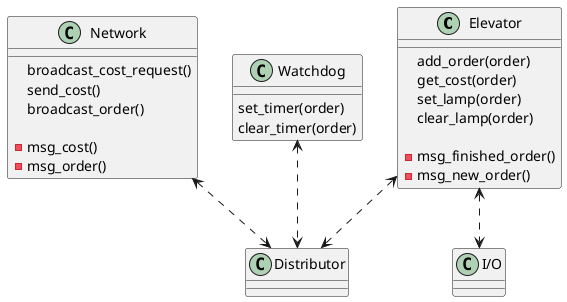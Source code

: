 @startuml modules

class Elevator {
  add_order(order)
  get_cost(order)
  set_lamp(order)
  clear_lamp(order)

  - msg_finished_order()
  - msg_new_order()
}

class Distributor

class Network {
  broadcast_cost_request()
  send_cost()
  broadcast_order()

  - msg_cost()
  - msg_order()
}

class I/O

class Watchdog {
  set_timer(order)
  clear_timer(order)
}

Watchdog <..> Distributor
Network <..> Distributor
Elevator <..> Distributor
Elevator <..> "I/O"

@enduml
